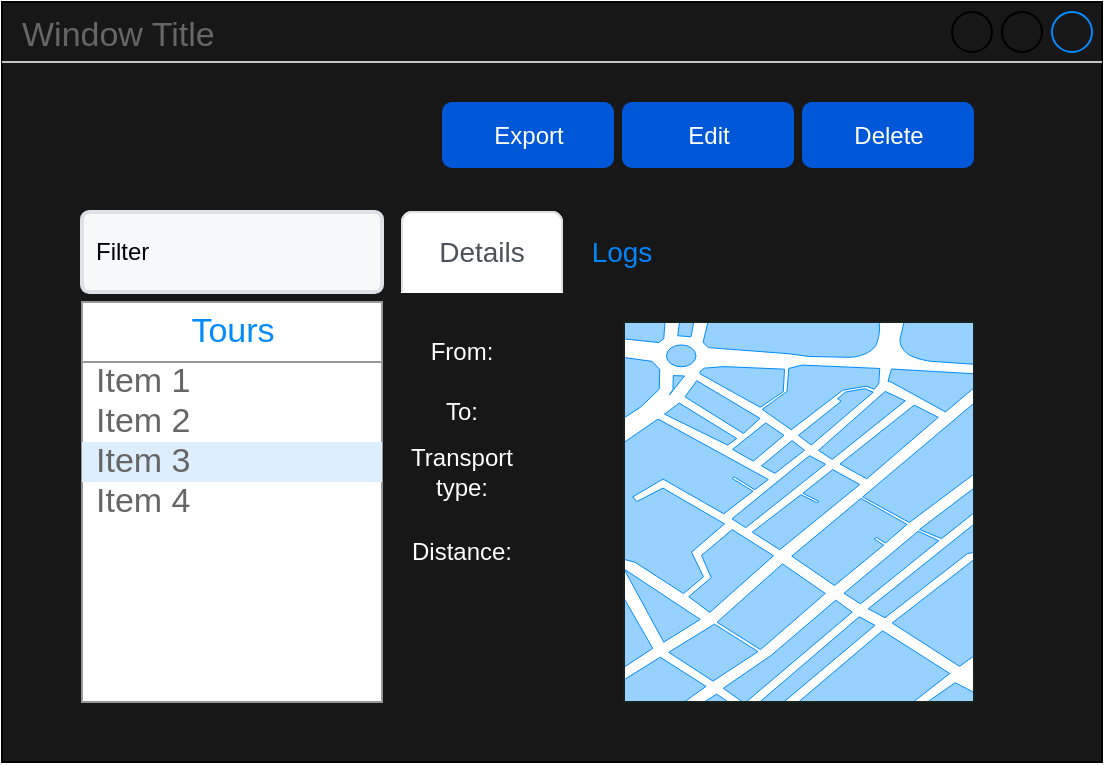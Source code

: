 <mxfile>
    <diagram id="Lq0n37lDmKVTJXPy83vt" name="Page-1">
        <mxGraphModel dx="726" dy="1037" grid="1" gridSize="10" guides="1" tooltips="1" connect="1" arrows="1" fold="1" page="1" pageScale="1" pageWidth="850" pageHeight="1100" math="0" shadow="0">
            <root>
                <mxCell id="0"/>
                <mxCell id="1" parent="0"/>
                <mxCell id="40" value="Window Title" style="strokeWidth=1;shadow=0;dashed=0;align=center;html=1;shape=mxgraph.mockup.containers.window;align=left;verticalAlign=top;spacingLeft=8;strokeColor2=#008cff;strokeColor3=#c4c4c4;fontColor=#666666;mainText=;fontSize=17;labelBackgroundColor=none;fillColor=#171717;fillStyle=solid;" vertex="1" parent="1">
                    <mxGeometry x="80" y="80" width="550" height="380" as="geometry"/>
                </mxCell>
                <mxCell id="17" value="" style="strokeWidth=1;shadow=0;dashed=0;align=center;html=1;shape=mxgraph.mockup.forms.rrect;rSize=0;strokeColor=#999999;fillColor=#ffffff;" vertex="1" parent="1">
                    <mxGeometry x="120" y="230" width="150" height="200" as="geometry"/>
                </mxCell>
                <mxCell id="18" value="Tours" style="strokeWidth=1;shadow=0;dashed=0;align=center;html=1;shape=mxgraph.mockup.forms.rrect;rSize=0;strokeColor=#999999;fontColor=#008cff;fontSize=17;fillColor=#ffffff;resizeWidth=1;" vertex="1" parent="17">
                    <mxGeometry width="150" height="30" relative="1" as="geometry"/>
                </mxCell>
                <mxCell id="19" value="Item 1" style="strokeWidth=1;shadow=0;dashed=0;align=center;html=1;shape=mxgraph.mockup.forms.anchor;fontSize=17;fontColor=#666666;align=left;spacingLeft=5;resizeWidth=1;" vertex="1" parent="17">
                    <mxGeometry width="150" height="20" relative="1" as="geometry">
                        <mxPoint y="30" as="offset"/>
                    </mxGeometry>
                </mxCell>
                <mxCell id="20" value="Item 2" style="strokeWidth=1;shadow=0;dashed=0;align=center;html=1;shape=mxgraph.mockup.forms.anchor;fontSize=17;fontColor=#666666;align=left;spacingLeft=5;resizeWidth=1;" vertex="1" parent="17">
                    <mxGeometry width="150" height="20" relative="1" as="geometry">
                        <mxPoint y="50" as="offset"/>
                    </mxGeometry>
                </mxCell>
                <mxCell id="21" value="Item 3" style="strokeWidth=1;shadow=0;dashed=0;align=center;html=1;shape=mxgraph.mockup.forms.rrect;rSize=0;fontSize=17;fontColor=#666666;align=left;spacingLeft=5;fillColor=#ddeeff;strokeColor=none;resizeWidth=1;" vertex="1" parent="17">
                    <mxGeometry width="150" height="20" relative="1" as="geometry">
                        <mxPoint y="70" as="offset"/>
                    </mxGeometry>
                </mxCell>
                <mxCell id="22" value="Item 4" style="strokeWidth=1;shadow=0;dashed=0;align=center;html=1;shape=mxgraph.mockup.forms.anchor;fontSize=17;fontColor=#666666;align=left;spacingLeft=5;resizeWidth=1;" vertex="1" parent="17">
                    <mxGeometry width="150" height="20" relative="1" as="geometry">
                        <mxPoint y="90" as="offset"/>
                    </mxGeometry>
                </mxCell>
                <mxCell id="24" value="&lt;font color=&quot;#000000&quot;&gt;Filter&lt;/font&gt;" style="rounded=1;arcSize=9;fillColor=#F7F8F9;align=left;spacingLeft=5;strokeColor=#DEE1E6;html=1;strokeWidth=2;fontSize=12" vertex="1" parent="1">
                    <mxGeometry x="120" y="185" width="150" height="40" as="geometry"/>
                </mxCell>
                <mxCell id="25" value="Details" style="html=1;shadow=0;dashed=0;shape=mxgraph.bootstrap.tabTop;strokeColor=#DFDFDF;fillColor=#ffffff;rSize=5;perimeter=none;whiteSpace=wrap;resizeWidth=1;align=center;spacing=20;fontSize=14;fontColor=#4B5259;" vertex="1" parent="1">
                    <mxGeometry x="280" y="185" width="80" height="40" as="geometry"/>
                </mxCell>
                <mxCell id="26" value="Logs" style="strokeColor=none;fillColor=none;rSize=5;perimeter=none;whiteSpace=wrap;resizeWidth=1;align=center;spacing=20;fontSize=14;fontColor=#0085FC;" vertex="1" parent="1">
                    <mxGeometry x="365" y="185" width="50" height="40" as="geometry"/>
                </mxCell>
                <mxCell id="32" value="Delete" style="rounded=1;fillColor=#0057D8;strokeColor=none;html=1;fontColor=#ffffff;align=center;verticalAlign=middle;fontStyle=0;fontSize=12;sketch=0;" vertex="1" parent="1">
                    <mxGeometry x="480" y="130" width="86" height="33" as="geometry"/>
                </mxCell>
                <mxCell id="33" value="Edit" style="rounded=1;fillColor=#0057D8;strokeColor=none;html=1;fontColor=#ffffff;align=center;verticalAlign=middle;fontStyle=0;fontSize=12;sketch=0;" vertex="1" parent="1">
                    <mxGeometry x="390" y="130" width="86" height="33" as="geometry"/>
                </mxCell>
                <mxCell id="34" value="Export" style="rounded=1;fillColor=#0057D8;strokeColor=none;html=1;fontColor=#ffffff;align=center;verticalAlign=middle;fontStyle=0;fontSize=12;sketch=0;" vertex="1" parent="1">
                    <mxGeometry x="300" y="130" width="86" height="33" as="geometry"/>
                </mxCell>
                <mxCell id="35" value="" style="verticalLabelPosition=bottom;verticalAlign=top;html=1;shadow=0;dashed=0;strokeWidth=1;shape=mxgraph.ios.iBgMap;strokeColor=#18211b;strokeColor2=#008cff;fillColor2=#96D1FF;fontColor=#000000;" vertex="1" parent="1">
                    <mxGeometry x="391" y="240" width="175" height="190" as="geometry"/>
                </mxCell>
                <mxCell id="36" value="&lt;font color=&quot;#ffffff&quot;&gt;From:&lt;br&gt;&lt;/font&gt;" style="text;html=1;strokeColor=none;fillColor=none;align=center;verticalAlign=middle;whiteSpace=wrap;rounded=0;fontColor=#000000;" vertex="1" parent="1">
                    <mxGeometry x="280" y="240" width="60" height="30" as="geometry"/>
                </mxCell>
                <mxCell id="37" value="&lt;font color=&quot;#ffffff&quot;&gt;To:&lt;br&gt;&lt;/font&gt;" style="text;html=1;strokeColor=none;fillColor=none;align=center;verticalAlign=middle;whiteSpace=wrap;rounded=0;fontColor=#000000;" vertex="1" parent="1">
                    <mxGeometry x="280" y="270" width="60" height="30" as="geometry"/>
                </mxCell>
                <mxCell id="38" value="&lt;font color=&quot;#ffffff&quot;&gt;Transport type:&lt;br&gt;&lt;/font&gt;" style="text;html=1;strokeColor=none;fillColor=none;align=center;verticalAlign=middle;whiteSpace=wrap;rounded=0;fontColor=#000000;" vertex="1" parent="1">
                    <mxGeometry x="280" y="300" width="60" height="30" as="geometry"/>
                </mxCell>
                <mxCell id="39" value="&lt;font color=&quot;#ffffff&quot;&gt;Distance:&lt;br&gt;&lt;/font&gt;" style="text;html=1;strokeColor=none;fillColor=none;align=center;verticalAlign=middle;whiteSpace=wrap;rounded=0;fontColor=#000000;" vertex="1" parent="1">
                    <mxGeometry x="280" y="340" width="60" height="30" as="geometry"/>
                </mxCell>
            </root>
        </mxGraphModel>
    </diagram>
</mxfile>